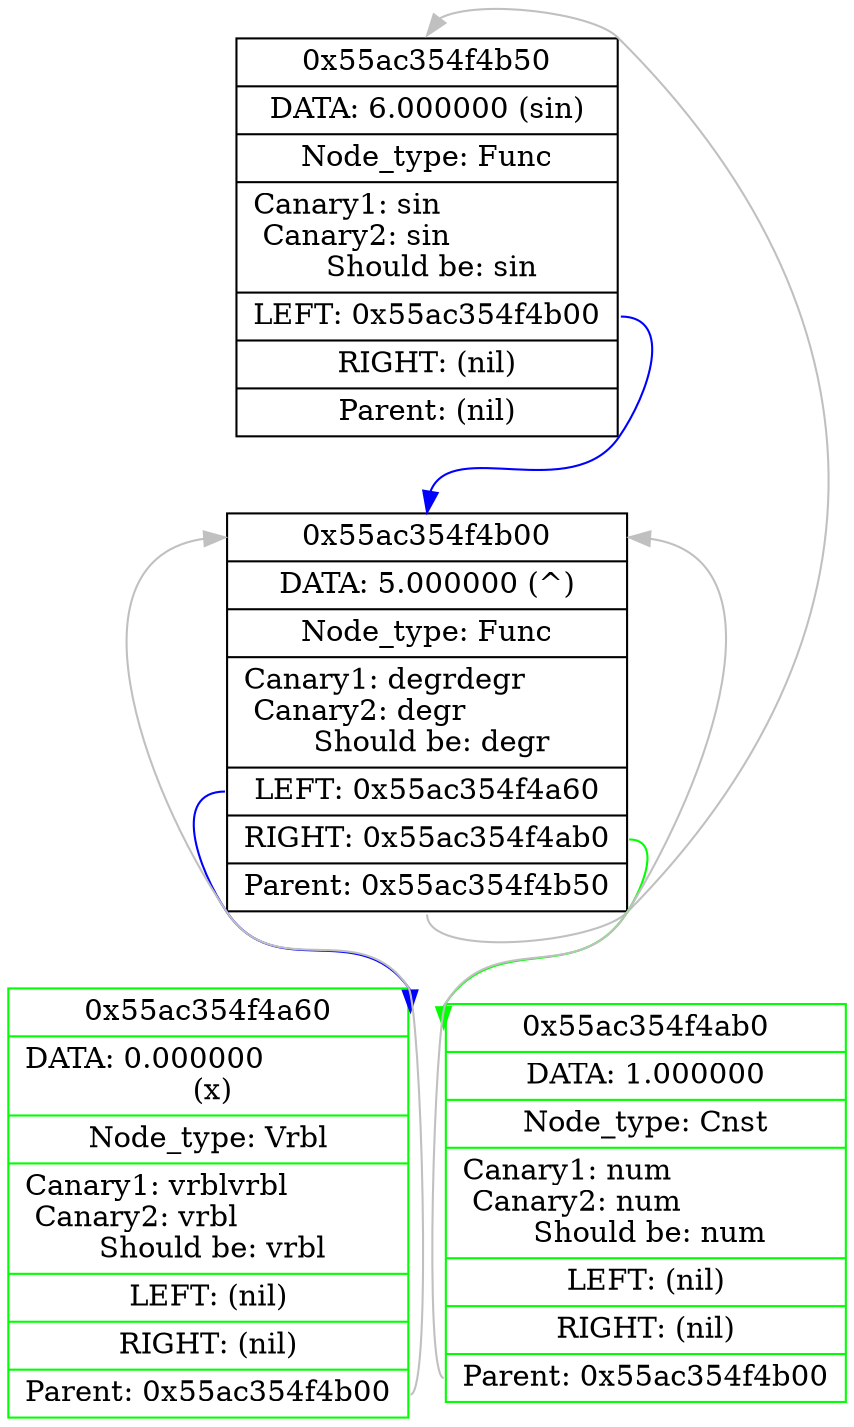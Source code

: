digraph G {
Node0x55ac354f4b50
[shape = record, color = black,  label = "{ <adr> 0x55ac354f4b50 | DATA: 6.000000  (sin) | Node_type: Func |  Canary1:   sin \l Canary2:   sin \l Should be: sin | <left> LEFT:  0x55ac354f4b00 | <rght> RIGHT:  (nil) | <prnt> Parent:  (nil)}"];
Node0x55ac354f4b50 : <left> -> Node0x55ac354f4b00 : <adr> [color = blue];
Node0x55ac354f4b00
[shape = record, color = black,  label = "{ <adr> 0x55ac354f4b00 | DATA: 5.000000  (^) | Node_type: Func |  Canary1:   degrdegr \l Canary2:   degr \l Should be: degr | <left> LEFT:  0x55ac354f4a60 | <rght> RIGHT:  0x55ac354f4ab0 | <prnt> Parent:  0x55ac354f4b50}"];
Node0x55ac354f4b00 : <left> -> Node0x55ac354f4a60 : <adr> [color = blue];
Node0x55ac354f4b00 : <rght> -> Node0x55ac354f4ab0 : <adr> [color = green];
Node0x55ac354f4b00 : <prnt> -> Node0x55ac354f4b50 : <adr> [color = gray];
Node0x55ac354f4ab0
[shape = record, color = green,  label = "{ <adr> 0x55ac354f4ab0 | DATA: 1.000000  | Node_type: Cnst |  Canary1:   num \l Canary2:   num \l Should be: num | <left> LEFT:  (nil) | <rght> RIGHT:  (nil) | <prnt> Parent:  0x55ac354f4b00}"];
Node0x55ac354f4ab0 : <prnt> -> Node0x55ac354f4b00 : <adr> [color = gray];
Node0x55ac354f4a60
[shape = record, color = green,  label = "{ <adr> 0x55ac354f4a60 | DATA: 0.000000 \l (x) | Node_type: Vrbl |  Canary1:   vrblvrbl \l Canary2:   vrbl \l Should be: vrbl | <left> LEFT:  (nil) | <rght> RIGHT:  (nil) | <prnt> Parent:  0x55ac354f4b00}"];
Node0x55ac354f4a60 : <prnt> -> Node0x55ac354f4b00 : <adr> [color = gray];

}
